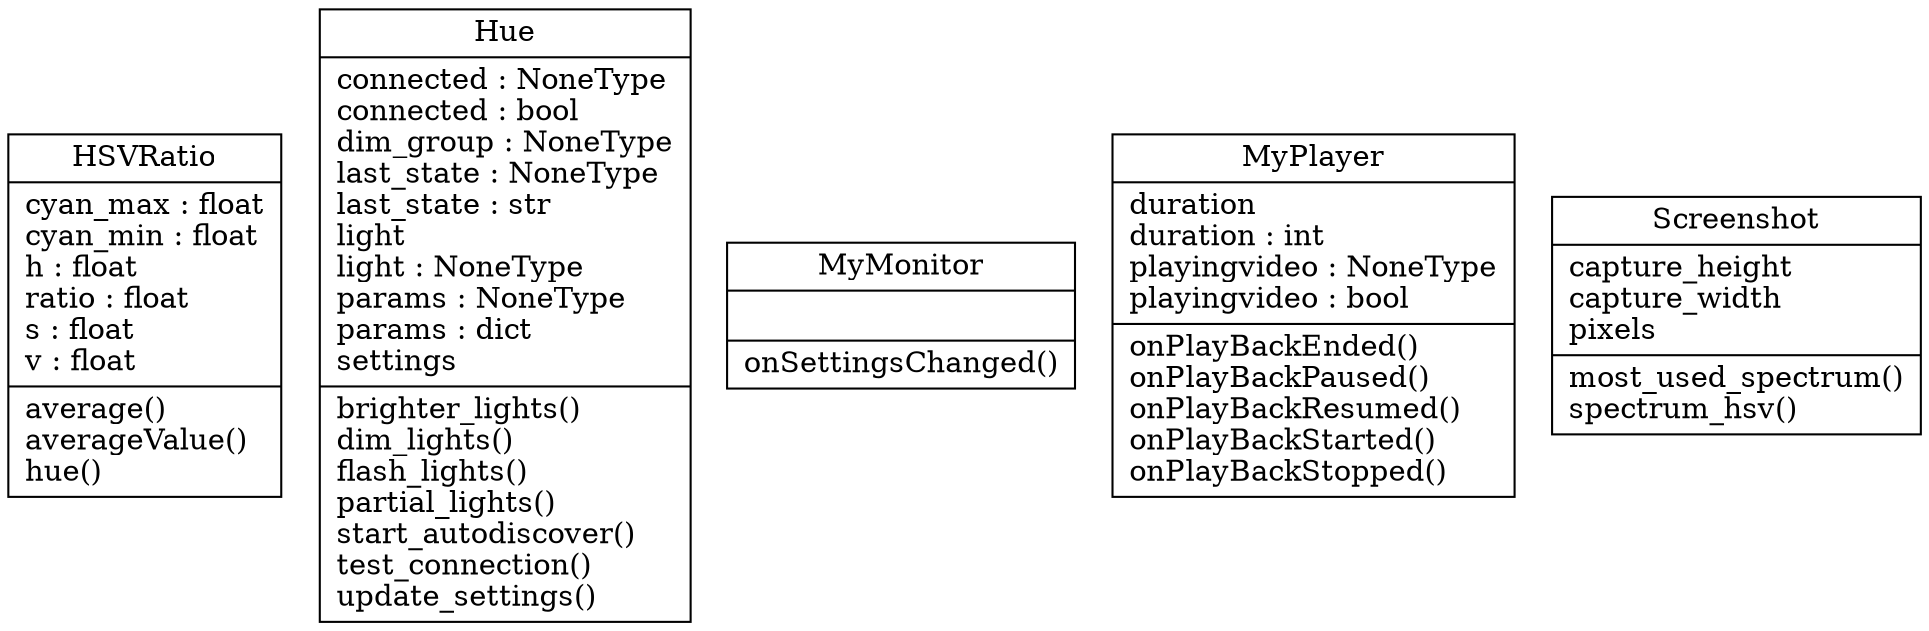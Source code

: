 digraph "classes_No_Name" {
charset="utf-8"
rankdir=BT
"0" [label="{HSVRatio|cyan_max : float\lcyan_min : float\lh : float\lratio : float\ls : float\lv : float\l|average()\laverageValue()\lhue()\l}", shape="record"];
"1" [label="{Hue|connected : NoneType\lconnected : bool\ldim_group : NoneType\llast_state : NoneType\llast_state : str\llight\llight : NoneType\lparams : NoneType\lparams : dict\lsettings\l|brighter_lights()\ldim_lights()\lflash_lights()\lpartial_lights()\lstart_autodiscover()\ltest_connection()\lupdate_settings()\l}", shape="record"];
"2" [label="{MyMonitor|\l|onSettingsChanged()\l}", shape="record"];
"3" [label="{MyPlayer|duration\lduration : int\lplayingvideo : NoneType\lplayingvideo : bool\l|onPlayBackEnded()\lonPlayBackPaused()\lonPlayBackResumed()\lonPlayBackStarted()\lonPlayBackStopped()\l}", shape="record"];
"4" [label="{Screenshot|capture_height\lcapture_width\lpixels\l|most_used_spectrum()\lspectrum_hsv()\l}", shape="record"];
}
